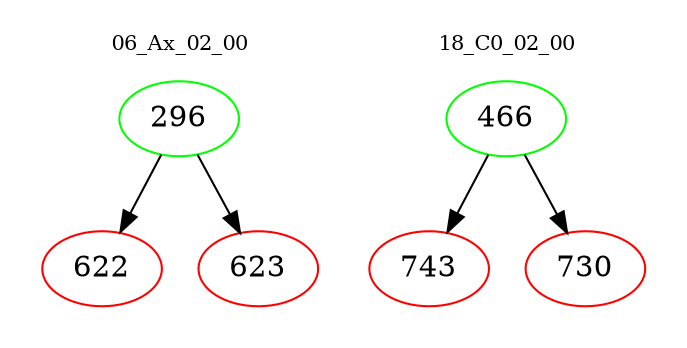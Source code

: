 digraph{
subgraph cluster_0 {
color = white
label = "06_Ax_02_00";
fontsize=10;
T0_296 [label="296", color="green"]
T0_296 -> T0_622 [color="black"]
T0_622 [label="622", color="red"]
T0_296 -> T0_623 [color="black"]
T0_623 [label="623", color="red"]
}
subgraph cluster_1 {
color = white
label = "18_C0_02_00";
fontsize=10;
T1_466 [label="466", color="green"]
T1_466 -> T1_743 [color="black"]
T1_743 [label="743", color="red"]
T1_466 -> T1_730 [color="black"]
T1_730 [label="730", color="red"]
}
}
